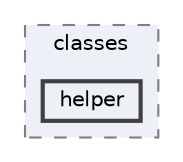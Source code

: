 digraph "classes/helper"
{
 // LATEX_PDF_SIZE
  bgcolor="transparent";
  edge [fontname=Helvetica,fontsize=10,labelfontname=Helvetica,labelfontsize=10];
  node [fontname=Helvetica,fontsize=10,shape=box,height=0.2,width=0.4];
  compound=true
  subgraph clusterdir_40c3a09ed72e46c3898e4ccc7d950cb6 {
    graph [ bgcolor="#edf0f7", pencolor="grey50", label="classes", fontname=Helvetica,fontsize=10 style="filled,dashed", URL="dir_40c3a09ed72e46c3898e4ccc7d950cb6.html",tooltip=""]
  dir_4dd6b5cc8ba96dab3522b6975a603163 [label="helper", fillcolor="#edf0f7", color="grey25", style="filled,bold", URL="dir_4dd6b5cc8ba96dab3522b6975a603163.html",tooltip=""];
  }
}
